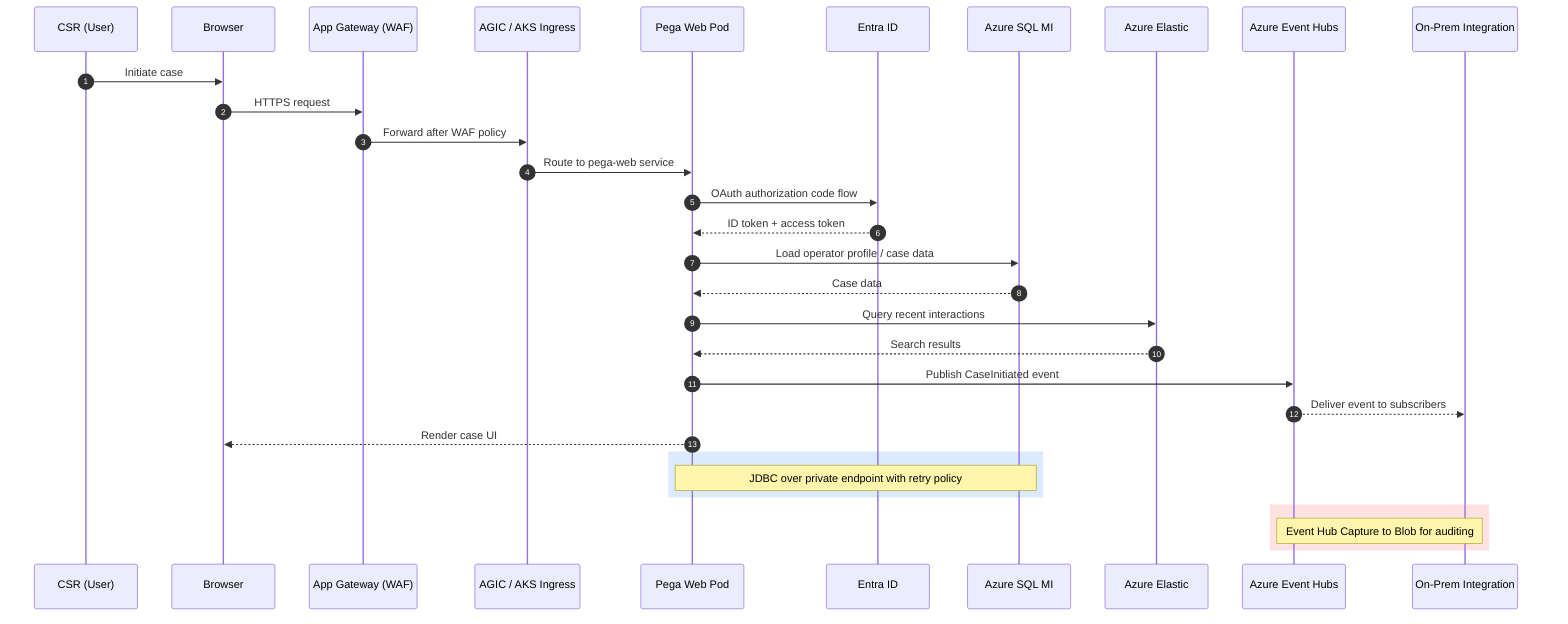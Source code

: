 sequenceDiagram
    autonumber
    participant User as CSR (User)
    participant Browser as Browser
    participant WAF as App Gateway (WAF)
    participant Ingress as AGIC / AKS Ingress
    participant Web as Pega Web Pod
    participant Auth as Entra ID
    participant DB as Azure SQL MI
    participant Search as Azure Elastic
    participant Bus as Azure Event Hubs
    participant Downstream as On-Prem Integration

    User->>Browser: Initiate case
    Browser->>WAF: HTTPS request
    WAF->>Ingress: Forward after WAF policy
    Ingress->>Web: Route to pega-web service
    Web->>Auth: OAuth authorization code flow
    Auth-->>Web: ID token + access token
    Web->>DB: Load operator profile / case data
    DB-->>Web: Case data
    Web->>Search: Query recent interactions
    Search-->>Web: Search results
    Web->>Bus: Publish CaseInitiated event
    Bus-->>Downstream: Deliver event to subscribers
    Web-->>Browser: Render case UI

    rect rgb(219,234,254)
        Note over Web,DB: JDBC over private endpoint with retry policy
    end

    rect rgb(254,226,226)
        Note over Bus,Downstream: Event Hub Capture to Blob for auditing
    end